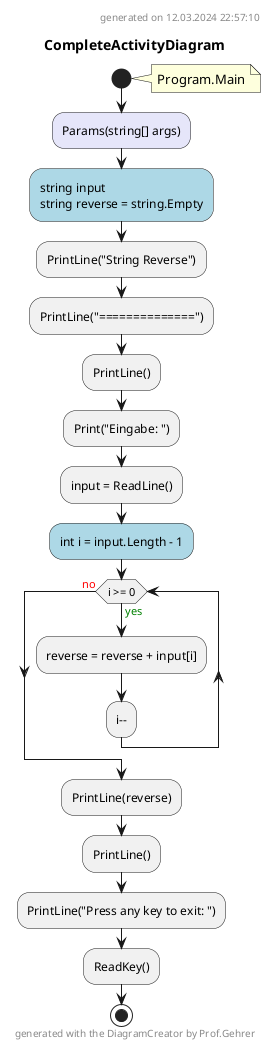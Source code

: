 @startuml CompleteActivityDiagram
header
generated on 12.03.2024 22:57:10
end header
title CompleteActivityDiagram
start
note right:  Program.Main
#Lavender:Params(string[] args);
#LightBlue:string input
string reverse = string.Empty;
:PrintLine("String Reverse");
:PrintLine("==============");
:PrintLine();
:Print("Eingabe: ");
:input = ReadLine();
#LightBlue:int i = input.Length - 1;
while (i >= 0) is (<color:green>yes)
    :reverse = reverse + input[i];
:i--;
endwhile (<color:red>no)
:PrintLine(reverse);
:PrintLine();
:PrintLine("Press any key to exit: ");
:ReadKey();
stop
footer
generated with the DiagramCreator by Prof.Gehrer
end footer
@enduml
